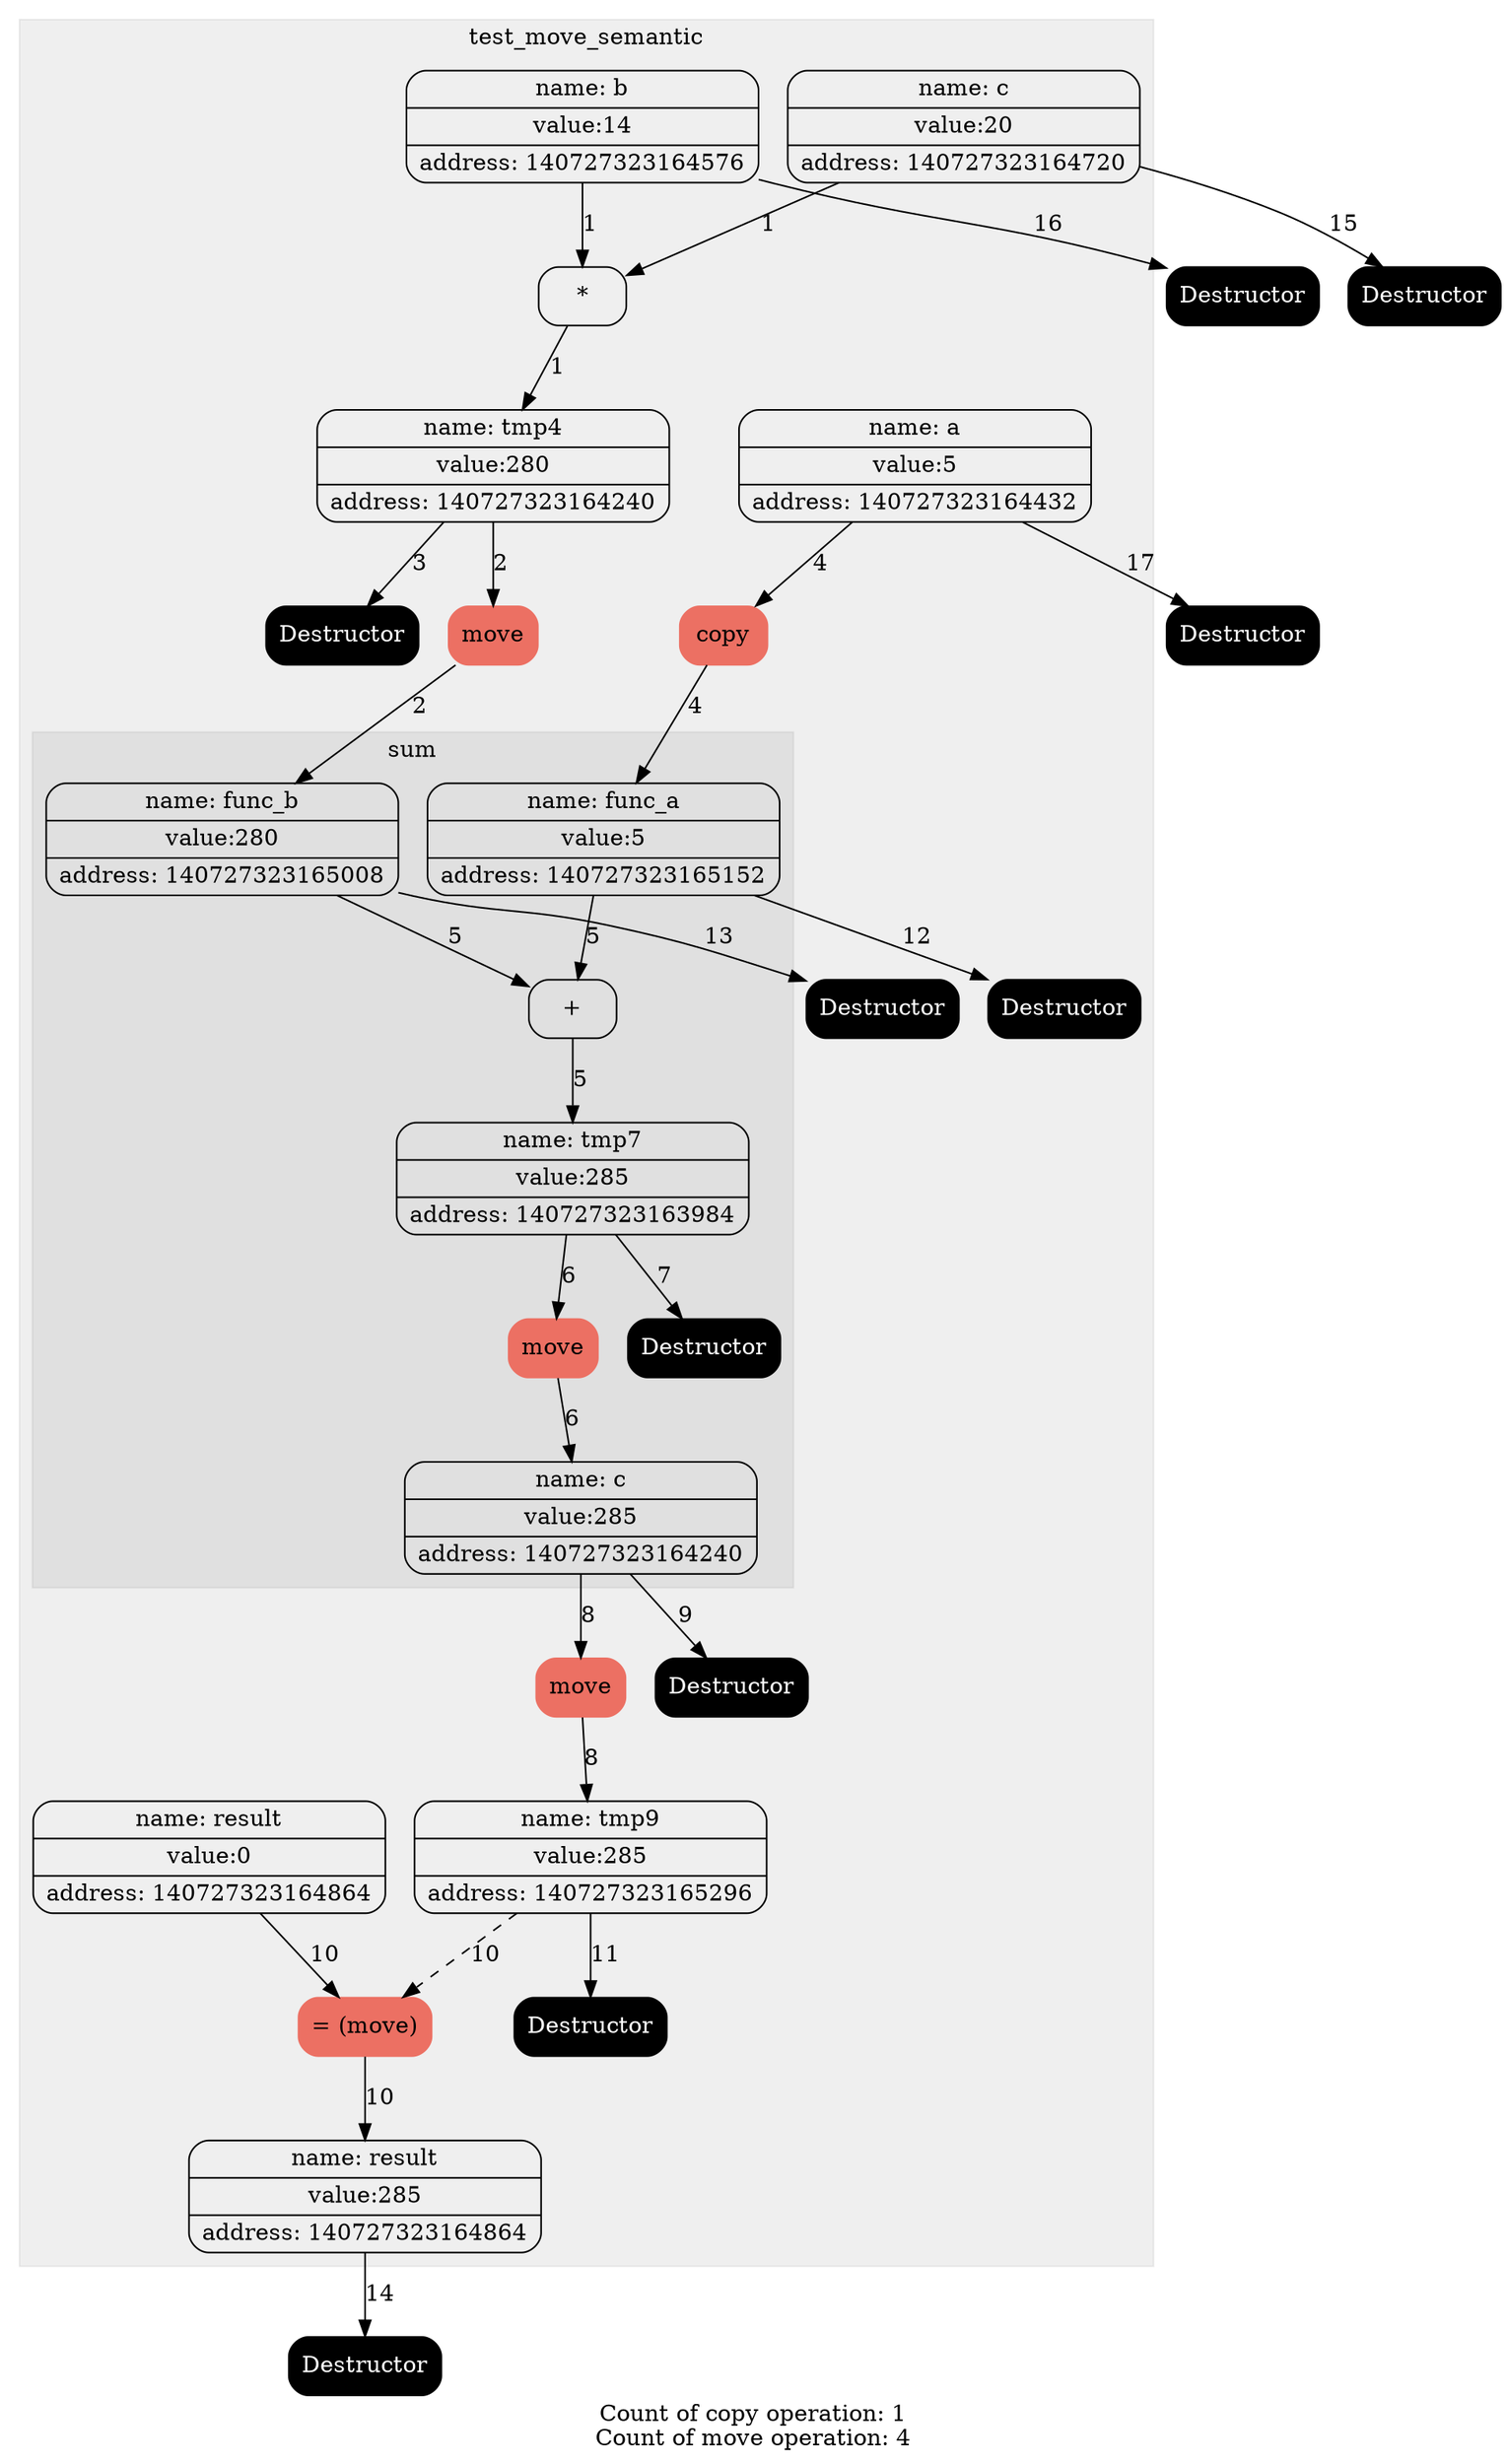 digraph G{
trankdir=HR;
node[shape=Mrecord];

subgraph "cluster_0" {
label = test_move_semantic;
style= filled
color = "#00000010";
1[label="{ {name: tmp0} | {value:5} | {address: 140727323164432}} " color=""style=""fontcolor=""];
1[label="{ {name: a} | {value:5} | {address: 140727323164432}} " color=""style=""fontcolor=""];
2[label="{ {name: tmp1} | {value:14} | {address: 140727323164576}} " color=""style=""fontcolor=""];
2[label="{ {name: b} | {value:14} | {address: 140727323164576}} " color=""style=""fontcolor=""];
3[label="{ {name: tmp2} | {value:20} | {address: 140727323164720}} " color=""style=""fontcolor=""];
3[label="{ {name: c} | {value:20} | {address: 140727323164720}} " color=""style=""fontcolor=""];
4[label="{ {name: tmp3} | {value:0} | {address: 140727323164864}} " color=""style=""fontcolor=""];
4[label="{ {name: result} | {value:0} | {address: 140727323164864}} " color=""style=""fontcolor=""];
5[label="*" color = "" style = ""fontcolor =""];
edge[style = "" color = ""label = "1"fontcolor =""]2->5;
edge[style = "" color = ""label = "1"fontcolor =""]3->5;
6[label="{ {name: tmp4} | {value:280} | {address: 140727323164240}} " color=""style=""fontcolor=""];
edge[style = "" color = ""label = "1"fontcolor =""]5->6;
7[label="move" color = "#EC7063" style = "filled"fontcolor =""];
edge[style = "" color = ""label = "2"fontcolor =""]6->7;
8[label="{ {name: tmp5} | {value:280} | {address: 140727323165008}} " color=""style=""fontcolor=""];
edge[style = "" color = ""label = "2"fontcolor =""]7->8;
9[label="Destructor" color = "black" style = "filled"fontcolor ="white"];
edge[style = "" color = ""label = "3"fontcolor =""]6->9;
10[label="copy" color = "#EC7063" style = "filled"fontcolor =""];
edge[style = "" color = ""label = "4"fontcolor =""]1->10;
11[label="{ {name: tmp6} | {value:5} | {address: 140727323165152}} " color=""style=""fontcolor=""];
edge[style = "" color = ""label = "4"fontcolor =""]10->11;
subgraph "cluster_1" {
label = sum;
style= filled
color = "#00000010";
11[label="{ {name: func_a} | {value:5} | {address: 140727323165152}} " color=""style=""fontcolor=""];
8[label="{ {name: func_b} | {value:280} | {address: 140727323165008}} " color=""style=""fontcolor=""];
12[label="+" color = "" style = ""fontcolor =""];
edge[style = "" color = ""label = "5"fontcolor =""]11->12;
edge[style = "" color = ""label = "5"fontcolor =""]8->12;
13[label="{ {name: tmp7} | {value:285} | {address: 140727323163984}} " color=""style=""fontcolor=""];
edge[style = "" color = ""label = "5"fontcolor =""]12->13;
14[label="move" color = "#EC7063" style = "filled"fontcolor =""];
edge[style = "" color = ""label = "6"fontcolor =""]13->14;
15[label="{ {name: tmp8} | {value:285} | {address: 140727323164240}} " color=""style=""fontcolor=""];
edge[style = "" color = ""label = "6"fontcolor =""]14->15;
16[label="Destructor" color = "black" style = "filled"fontcolor ="white"];
edge[style = "" color = ""label = "7"fontcolor =""]13->16;
15[label="{ {name: c} | {value:285} | {address: 140727323164240}} " color=""style=""fontcolor=""];
}
17[label="move" color = "#EC7063" style = "filled"fontcolor =""];
edge[style = "" color = ""label = "8"fontcolor =""]15->17;
18[label="{ {name: tmp9} | {value:285} | {address: 140727323165296}} " color=""style=""fontcolor=""];
edge[style = "" color = ""label = "8"fontcolor =""]17->18;
19[label="Destructor" color = "black" style = "filled"fontcolor ="white"];
edge[style = "" color = ""label = "9"fontcolor =""]15->19;
20[label="= (move)" color = "#EC7063" style = "filled"fontcolor =""];
edge[style = "" color = ""label = "10"fontcolor =""]4->20;
edge[style = "dashed" color = ""label = "10"fontcolor =""]18->20;
21[label="{ {name: result} | {value:285} | {address: 140727323164864}} " color=""style=""fontcolor=""];
edge[style = "" color = ""label = "10"fontcolor =""]20->21;
22[label="Destructor" color = "black" style = "filled"fontcolor ="white"];
edge[style = "" color = ""label = "11"fontcolor =""]18->22;
23[label="Destructor" color = "black" style = "filled"fontcolor ="white"];
edge[style = "" color = ""label = "12"fontcolor =""]11->23;
24[label="Destructor" color = "black" style = "filled"fontcolor ="white"];
edge[style = "" color = ""label = "13"fontcolor =""]8->24;
}
25[label="Destructor" color = "black" style = "filled"fontcolor ="white"];
edge[style = "" color = ""label = "14"fontcolor =""]21->25;
26[label="Destructor" color = "black" style = "filled"fontcolor ="white"];
edge[style = "" color = ""label = "15"fontcolor =""]3->26;
27[label="Destructor" color = "black" style = "filled"fontcolor ="white"];
edge[style = "" color = ""label = "16"fontcolor =""]2->27;
28[label="Destructor" color = "black" style = "filled"fontcolor ="white"];
edge[style = "" color = ""label = "17"fontcolor =""]1->28;
label="Count of copy operation: 1
Count of move operation: 4"}